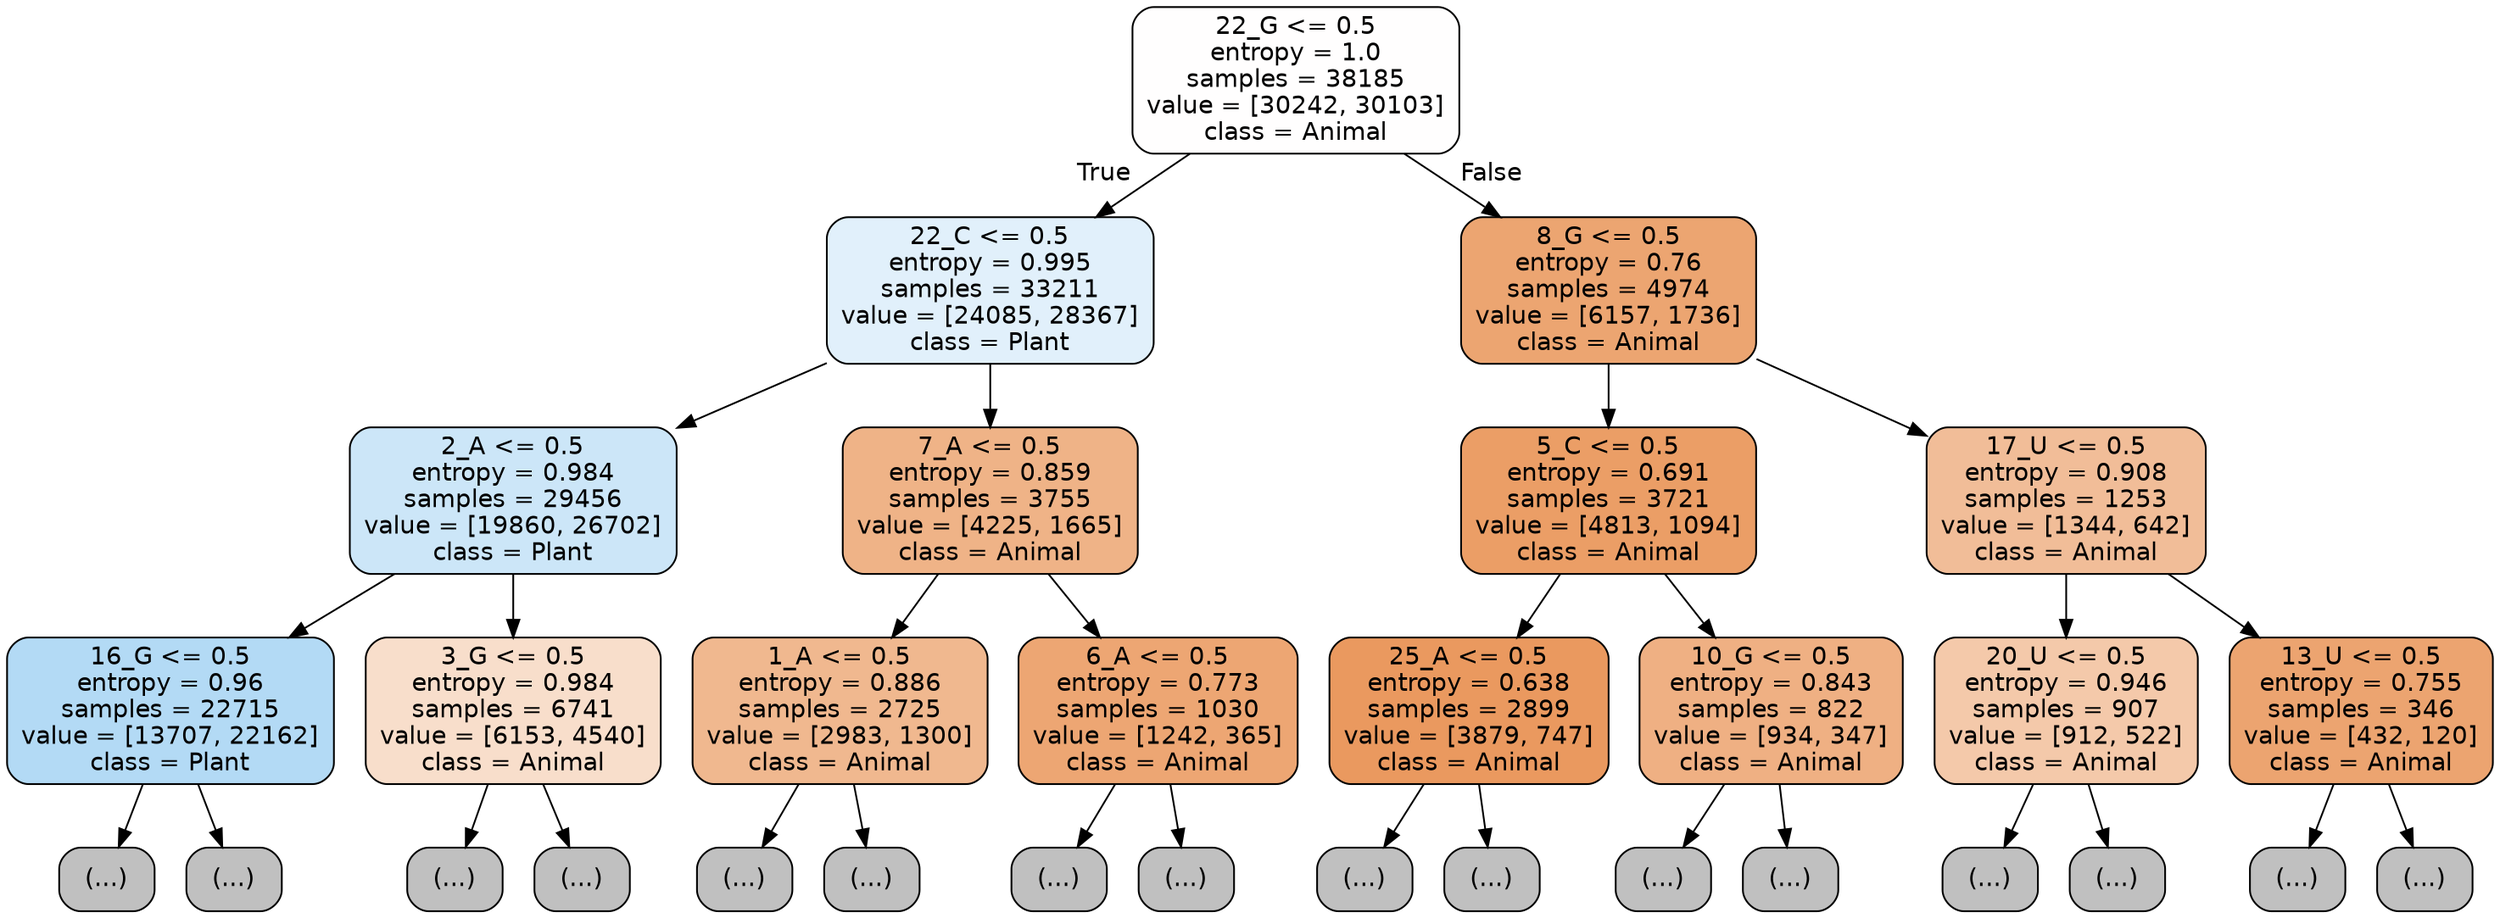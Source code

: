 digraph Tree {
node [shape=box, style="filled, rounded", color="black", fontname="helvetica"] ;
edge [fontname="helvetica"] ;
0 [label="22_G <= 0.5\nentropy = 1.0\nsamples = 38185\nvalue = [30242, 30103]\nclass = Animal", fillcolor="#fffefe"] ;
1 [label="22_C <= 0.5\nentropy = 0.995\nsamples = 33211\nvalue = [24085, 28367]\nclass = Plant", fillcolor="#e1f0fb"] ;
0 -> 1 [labeldistance=2.5, labelangle=45, headlabel="True"] ;
2 [label="2_A <= 0.5\nentropy = 0.984\nsamples = 29456\nvalue = [19860, 26702]\nclass = Plant", fillcolor="#cce6f8"] ;
1 -> 2 ;
3 [label="16_G <= 0.5\nentropy = 0.96\nsamples = 22715\nvalue = [13707, 22162]\nclass = Plant", fillcolor="#b3daf5"] ;
2 -> 3 ;
4 [label="(...)", fillcolor="#C0C0C0"] ;
3 -> 4 ;
7257 [label="(...)", fillcolor="#C0C0C0"] ;
3 -> 7257 ;
9676 [label="3_G <= 0.5\nentropy = 0.984\nsamples = 6741\nvalue = [6153, 4540]\nclass = Animal", fillcolor="#f8decb"] ;
2 -> 9676 ;
9677 [label="(...)", fillcolor="#C0C0C0"] ;
9676 -> 9677 ;
11890 [label="(...)", fillcolor="#C0C0C0"] ;
9676 -> 11890 ;
12775 [label="7_A <= 0.5\nentropy = 0.859\nsamples = 3755\nvalue = [4225, 1665]\nclass = Animal", fillcolor="#efb387"] ;
1 -> 12775 ;
12776 [label="1_A <= 0.5\nentropy = 0.886\nsamples = 2725\nvalue = [2983, 1300]\nclass = Animal", fillcolor="#f0b88f"] ;
12775 -> 12776 ;
12777 [label="(...)", fillcolor="#C0C0C0"] ;
12776 -> 12777 ;
13912 [label="(...)", fillcolor="#C0C0C0"] ;
12776 -> 13912 ;
14223 [label="6_A <= 0.5\nentropy = 0.773\nsamples = 1030\nvalue = [1242, 365]\nclass = Animal", fillcolor="#eda673"] ;
12775 -> 14223 ;
14224 [label="(...)", fillcolor="#C0C0C0"] ;
14223 -> 14224 ;
14515 [label="(...)", fillcolor="#C0C0C0"] ;
14223 -> 14515 ;
14624 [label="8_G <= 0.5\nentropy = 0.76\nsamples = 4974\nvalue = [6157, 1736]\nclass = Animal", fillcolor="#eca571"] ;
0 -> 14624 [labeldistance=2.5, labelangle=-45, headlabel="False"] ;
14625 [label="5_C <= 0.5\nentropy = 0.691\nsamples = 3721\nvalue = [4813, 1094]\nclass = Animal", fillcolor="#eb9e66"] ;
14624 -> 14625 ;
14626 [label="25_A <= 0.5\nentropy = 0.638\nsamples = 2899\nvalue = [3879, 747]\nclass = Animal", fillcolor="#ea995f"] ;
14625 -> 14626 ;
14627 [label="(...)", fillcolor="#C0C0C0"] ;
14626 -> 14627 ;
15706 [label="(...)", fillcolor="#C0C0C0"] ;
14626 -> 15706 ;
15729 [label="10_G <= 0.5\nentropy = 0.843\nsamples = 822\nvalue = [934, 347]\nclass = Animal", fillcolor="#efb083"] ;
14625 -> 15729 ;
15730 [label="(...)", fillcolor="#C0C0C0"] ;
15729 -> 15730 ;
15943 [label="(...)", fillcolor="#C0C0C0"] ;
15729 -> 15943 ;
16052 [label="17_U <= 0.5\nentropy = 0.908\nsamples = 1253\nvalue = [1344, 642]\nclass = Animal", fillcolor="#f1bd98"] ;
14624 -> 16052 ;
16053 [label="20_U <= 0.5\nentropy = 0.946\nsamples = 907\nvalue = [912, 522]\nclass = Animal", fillcolor="#f4c9aa"] ;
16052 -> 16053 ;
16054 [label="(...)", fillcolor="#C0C0C0"] ;
16053 -> 16054 ;
16369 [label="(...)", fillcolor="#C0C0C0"] ;
16053 -> 16369 ;
16500 [label="13_U <= 0.5\nentropy = 0.755\nsamples = 346\nvalue = [432, 120]\nclass = Animal", fillcolor="#eca470"] ;
16052 -> 16500 ;
16501 [label="(...)", fillcolor="#C0C0C0"] ;
16500 -> 16501 ;
16604 [label="(...)", fillcolor="#C0C0C0"] ;
16500 -> 16604 ;
}